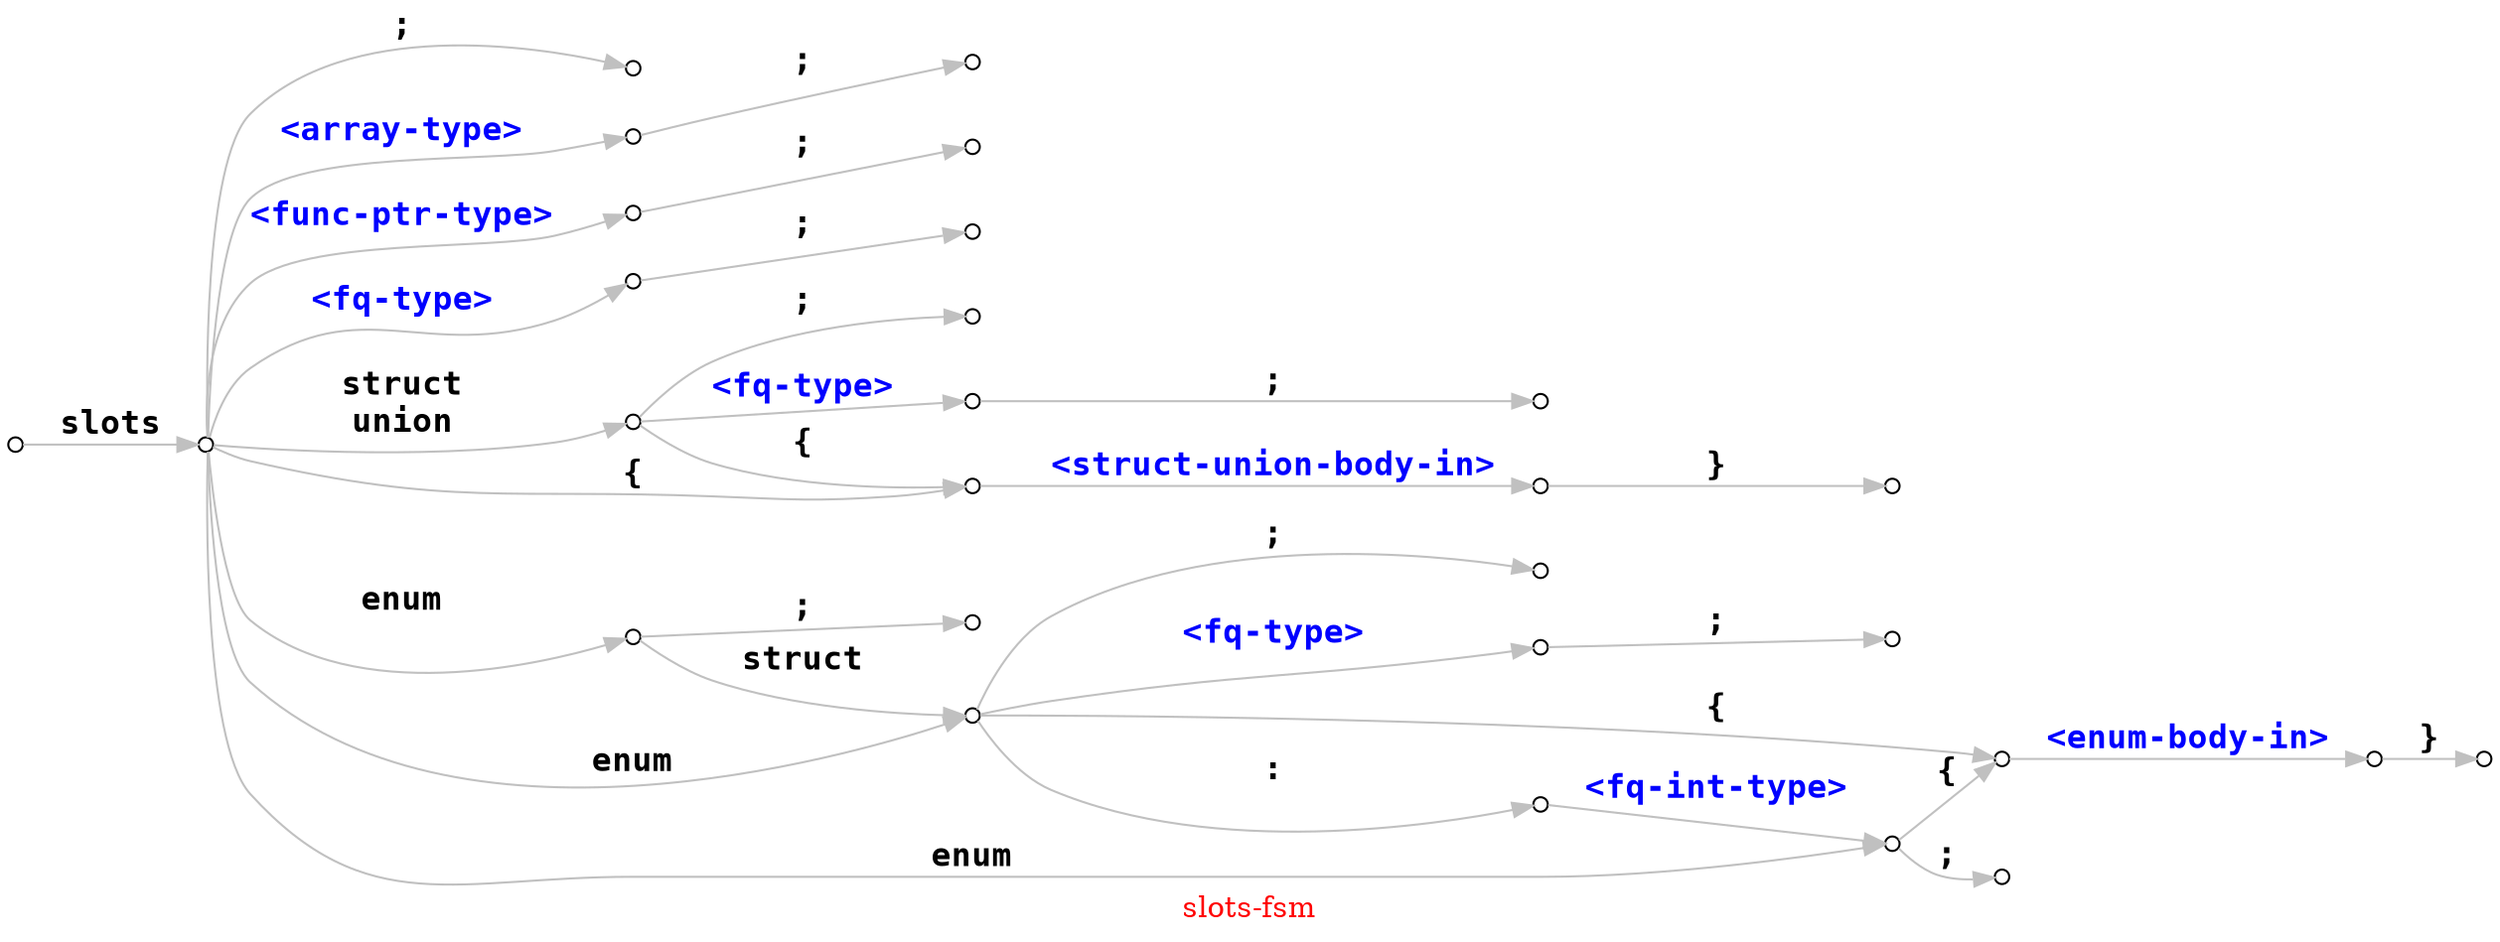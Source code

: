 // -*- mode: c++ -*-

// slots                  ;        =>  struct      slots-t                          ;
// slots               <> ;        =>  typealias   slots-t =             <>         ;
// slots                  { ... }  =>  struct      slots-t                          { ... }

// slots struct           ;        =>  struct      slots-t                          ;
// slots struct        <> ;        =>  typealias   slots-t = struct      <>         ;
// slots struct           { ... }  =>  struct      slots-t                          { ... }

// slots union            ;        =>  union       slots-t                          ;
// slots union         <> ;        =>  typealias   slots-t = union       <>         ;
// slots union            { ... }  =>  union       slots-t                          { ... }

// slots enum             ;        =>  enum        slots-t                  : int-t ;
// slots enum          <> ;        =>  typealias   slots-t = enum        <> : int-t ;
// slots enum             { ... }  =>  enum        slots-t                  : int-t { ... }
//
// slots enum        : <> ;        =>  enum        slots-t                  : <>    ;
// slots enum        : <> { ... }  =>  enum        slots-t                  : <>    { ... }

// slots enum struct      ;        =>  enum struct slots-t                  : int-t ;
// slots enum struct   <> ;        =>  typealias   slots-t = enum struct <> : int-t ;
// slots enum struct      { ... }  =>  enum struct slots-t                  : int-t { ... }
//
// slots enum struct : <> ;        =>  enum struct slots-t                  : <>    ;
// slots enum struct : <> { ... }  =>  enum struct slots-t                  : <>    { ... }

// slots <array-type>     ;        =>  typealias   slots-t = <array-type>           ;
// slots <func-ptr-type>  ;        =>  typealias   slots-t = <func-ptr-type>        ;

digraph "slots-fsm" {
  graph [ rankdir = LR, label = "\G", fontcolor = red ];
  edge [ fontsize = 16, fontname = "courier-bold", color = grey ];
  node [ shape = circle, fontsize = 12, width = 0.3, fixedsize = true ];
  node [ label = "", width = 0.1 ];

  000 -> 010 [ label = "slots" ];

  010 -> 015 [ label = ";" ];
  010 -> 141 [ label = "<array-type>", fontcolor = blue ];
  010 -> 142 [ label = "<func-ptr-type>", fontcolor = blue ];
  010 -> 140 [ label = "<fq-type>", fontcolor = blue ];
  140 -> 145 [ label = ";" ];
  141 -> 146 [ label = ";" ];
  142 -> 147 [ label = ";" ];

  010 -> 100 [ label = "struct\nunion" ];
  010 -> 110 [ label = "{" ];
  100 -> 110 [ label = "{" ];
  100 -> 105 [ label = ";" ];
  100 -> 150 [ label = "<fq-type>", fontcolor = blue ];
  150 -> 160 [ label = ";" ];
  110 -> 120 [ label = "<struct-union-body-in>", fontcolor = blue ];
  120 -> 130 [ label = "}" ];

  010 -> 020 [ label = "enum" ];
  010 -> 030 [ label = "enum" ];
  010 -> 050 [ label = "enum" ];
  020 -> 030 [ label = "struct" ];
  020 -> 025 [ label = ";" ];
  030 -> 040 [ label = ":" ];
  030 -> 035 [ label = ";" ];
  030 -> 170 [ label = "<fq-type>", fontcolor = blue ];
  170 -> 180 [ label = ";" ];
  030 -> 060 [ label = "{" ];
  040 -> 050 [ label = "<fq-int-type>", fontcolor = blue ];
  050 -> 060 [ label = "{" ];
  050 -> 055 [ label = ";" ];
  060 -> 070 [ label = "<enum-body-in>", fontcolor = blue ];
  070 -> 080 [ label = "}" ];
}
